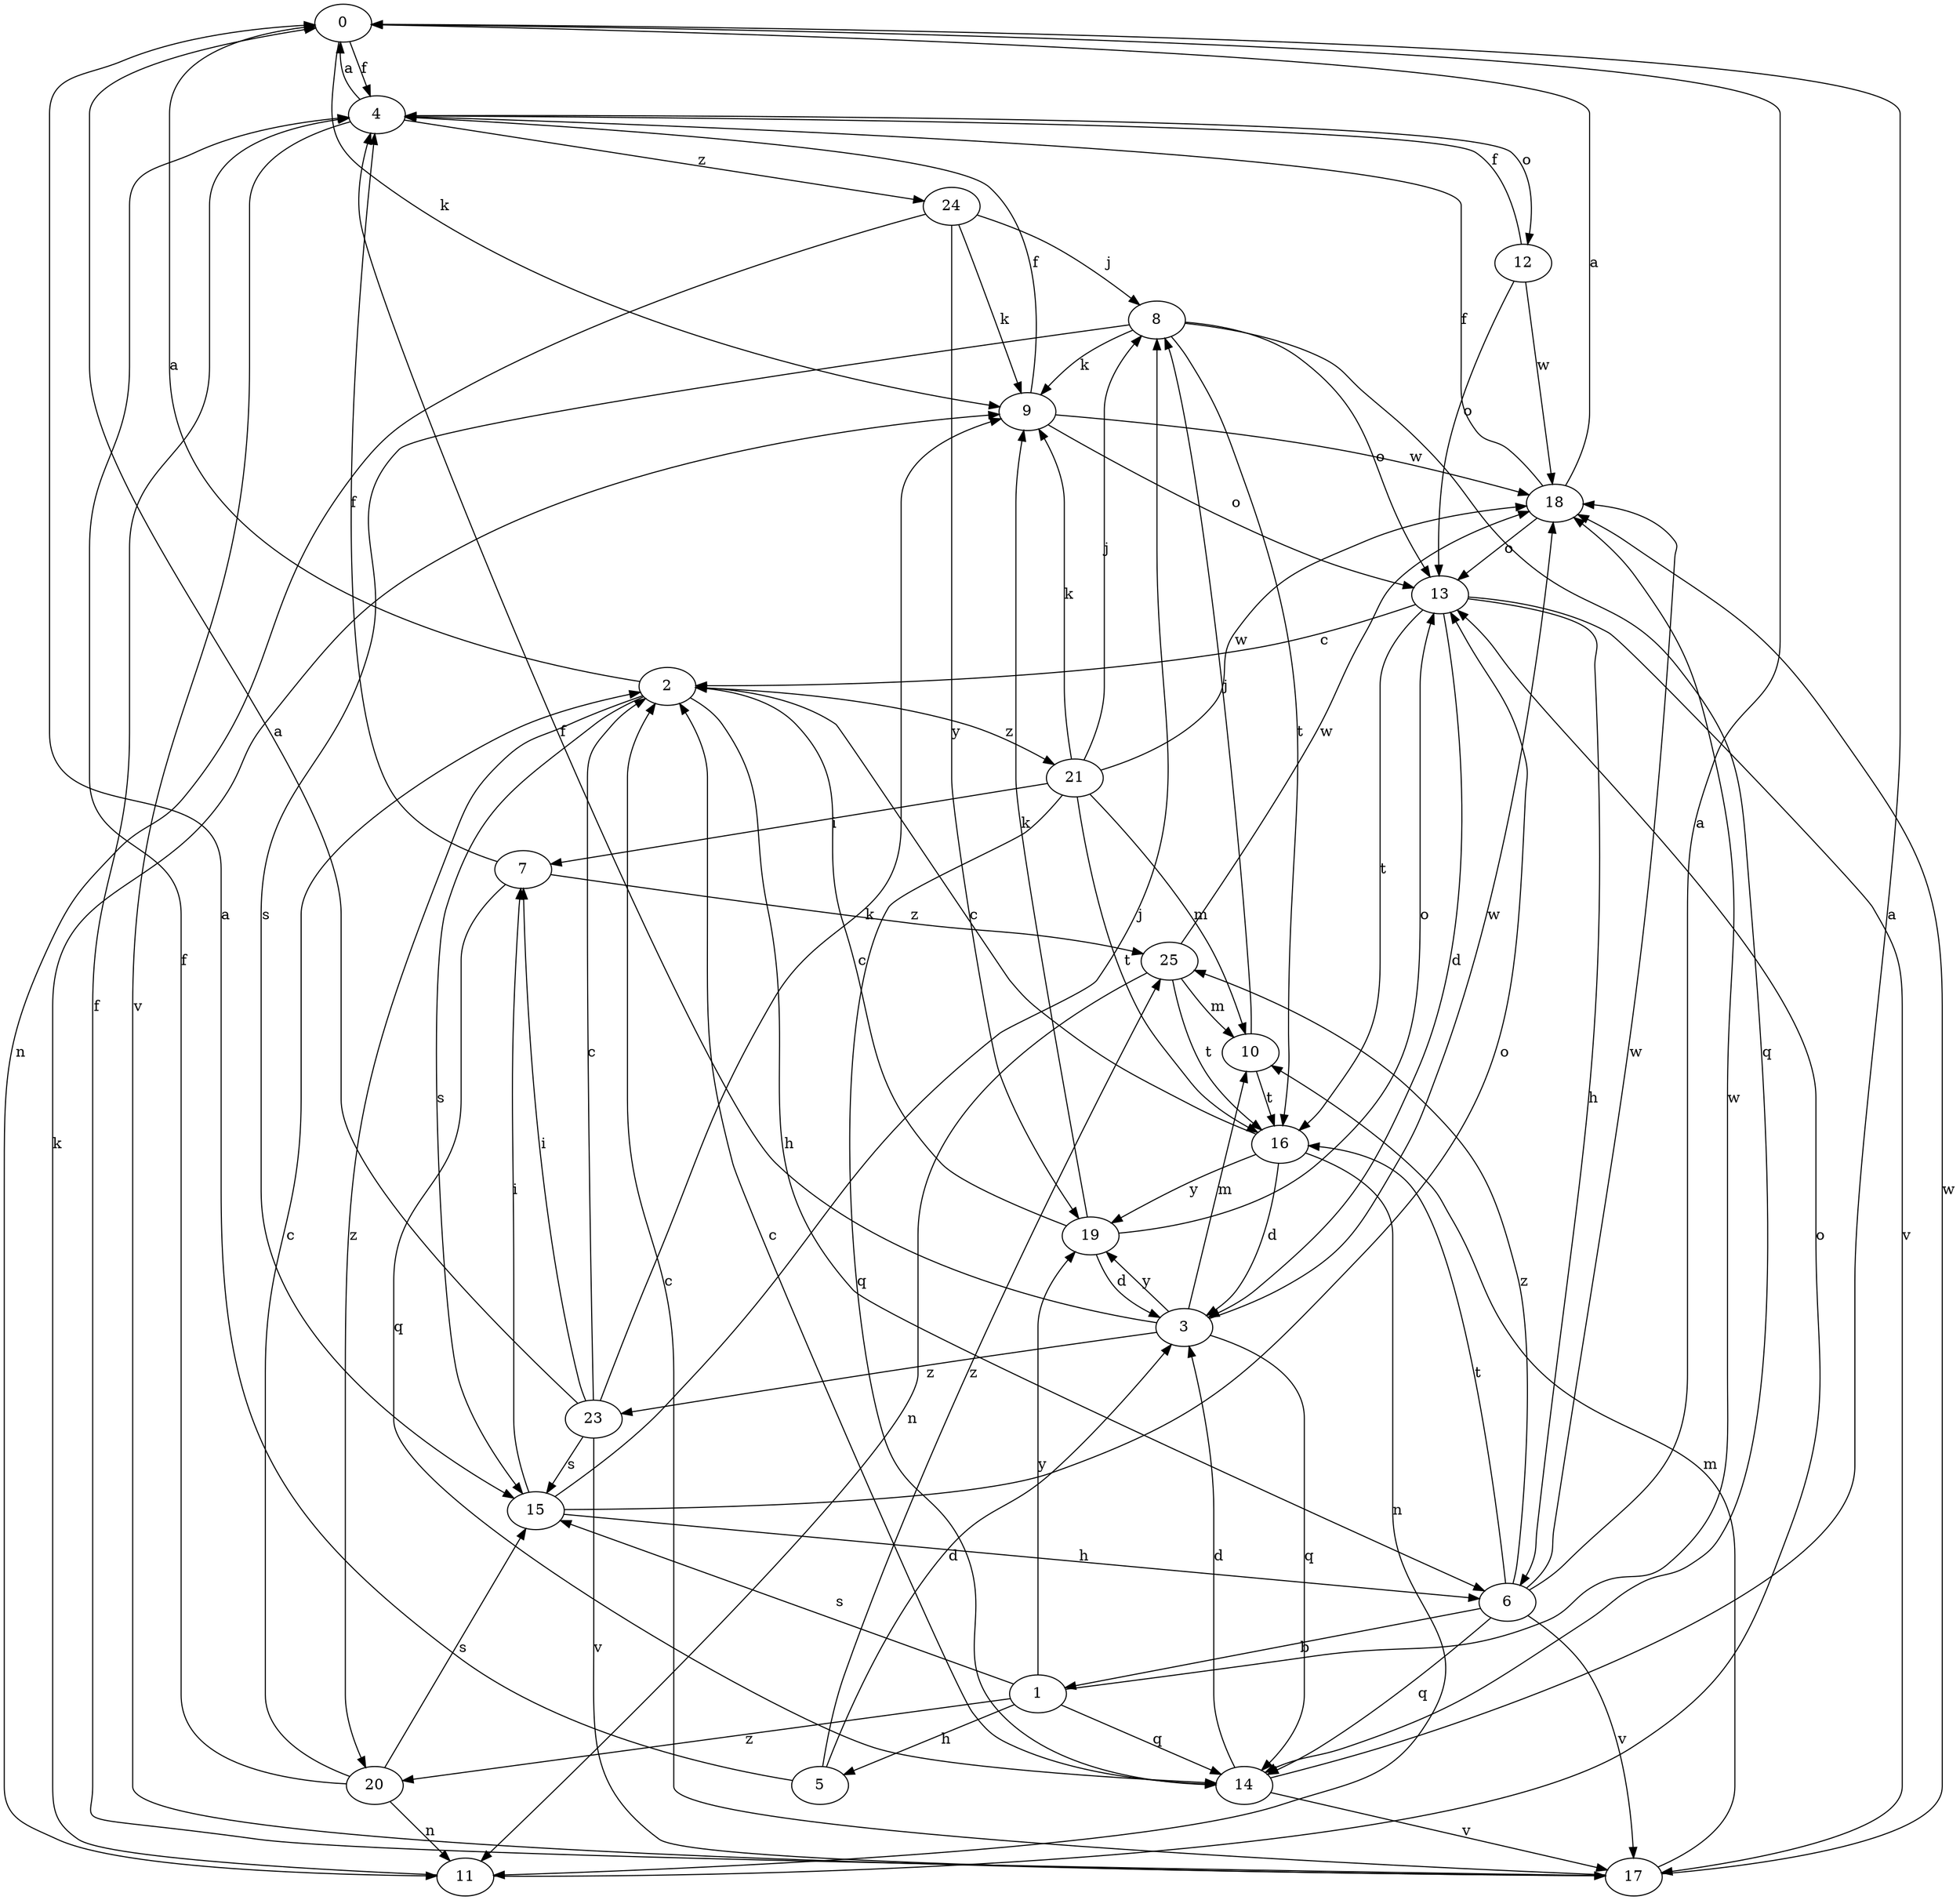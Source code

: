 strict digraph  {
0;
1;
2;
3;
4;
5;
6;
7;
8;
9;
10;
11;
12;
13;
14;
15;
16;
17;
18;
19;
20;
21;
23;
24;
25;
0 -> 4  [label=f];
0 -> 9  [label=k];
1 -> 5  [label=h];
1 -> 14  [label=q];
1 -> 15  [label=s];
1 -> 18  [label=w];
1 -> 19  [label=y];
1 -> 20  [label=z];
2 -> 0  [label=a];
2 -> 6  [label=h];
2 -> 15  [label=s];
2 -> 20  [label=z];
2 -> 21  [label=z];
3 -> 4  [label=f];
3 -> 10  [label=m];
3 -> 14  [label=q];
3 -> 18  [label=w];
3 -> 19  [label=y];
3 -> 23  [label=z];
4 -> 0  [label=a];
4 -> 12  [label=o];
4 -> 17  [label=v];
4 -> 24  [label=z];
5 -> 0  [label=a];
5 -> 3  [label=d];
5 -> 25  [label=z];
6 -> 0  [label=a];
6 -> 1  [label=b];
6 -> 14  [label=q];
6 -> 16  [label=t];
6 -> 17  [label=v];
6 -> 18  [label=w];
6 -> 25  [label=z];
7 -> 4  [label=f];
7 -> 14  [label=q];
7 -> 25  [label=z];
8 -> 9  [label=k];
8 -> 13  [label=o];
8 -> 14  [label=q];
8 -> 15  [label=s];
8 -> 16  [label=t];
9 -> 4  [label=f];
9 -> 13  [label=o];
9 -> 18  [label=w];
10 -> 8  [label=j];
10 -> 16  [label=t];
11 -> 9  [label=k];
11 -> 13  [label=o];
12 -> 4  [label=f];
12 -> 13  [label=o];
12 -> 18  [label=w];
13 -> 2  [label=c];
13 -> 3  [label=d];
13 -> 6  [label=h];
13 -> 16  [label=t];
13 -> 17  [label=v];
14 -> 0  [label=a];
14 -> 2  [label=c];
14 -> 3  [label=d];
14 -> 17  [label=v];
15 -> 6  [label=h];
15 -> 7  [label=i];
15 -> 8  [label=j];
15 -> 13  [label=o];
16 -> 2  [label=c];
16 -> 3  [label=d];
16 -> 11  [label=n];
16 -> 19  [label=y];
17 -> 2  [label=c];
17 -> 4  [label=f];
17 -> 10  [label=m];
17 -> 18  [label=w];
18 -> 0  [label=a];
18 -> 4  [label=f];
18 -> 13  [label=o];
19 -> 2  [label=c];
19 -> 3  [label=d];
19 -> 9  [label=k];
19 -> 13  [label=o];
20 -> 2  [label=c];
20 -> 4  [label=f];
20 -> 11  [label=n];
20 -> 15  [label=s];
21 -> 7  [label=i];
21 -> 8  [label=j];
21 -> 9  [label=k];
21 -> 10  [label=m];
21 -> 14  [label=q];
21 -> 16  [label=t];
21 -> 18  [label=w];
23 -> 0  [label=a];
23 -> 2  [label=c];
23 -> 7  [label=i];
23 -> 9  [label=k];
23 -> 15  [label=s];
23 -> 17  [label=v];
24 -> 8  [label=j];
24 -> 9  [label=k];
24 -> 11  [label=n];
24 -> 19  [label=y];
25 -> 10  [label=m];
25 -> 11  [label=n];
25 -> 16  [label=t];
25 -> 18  [label=w];
}
